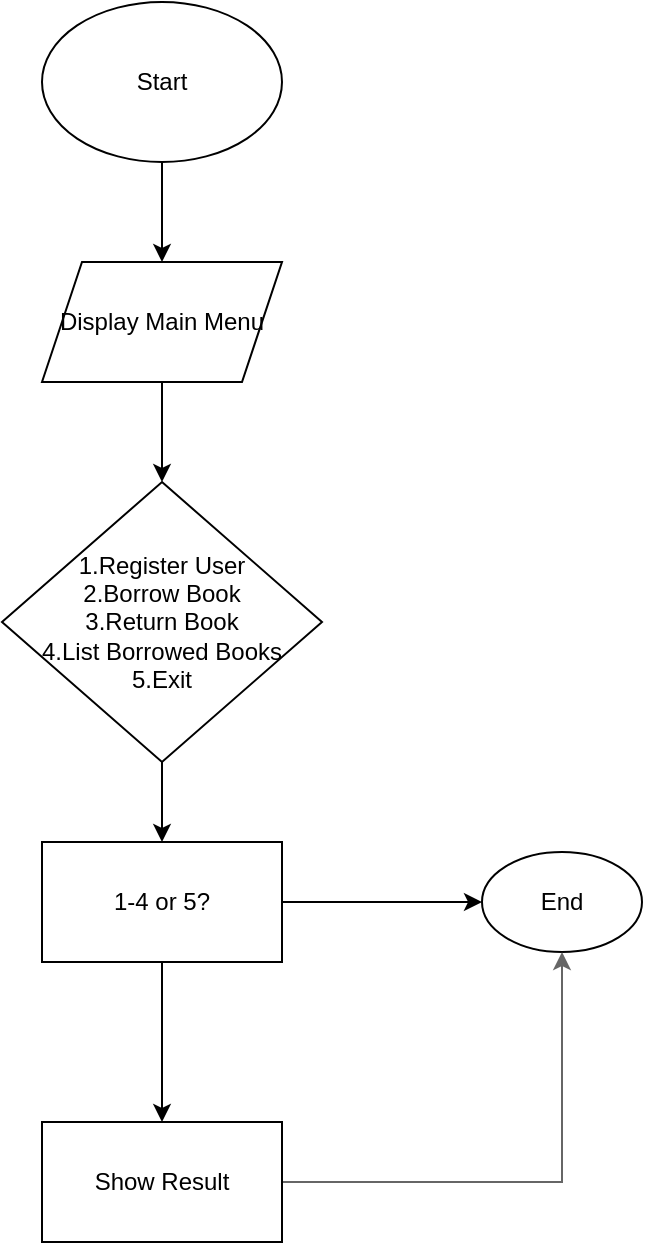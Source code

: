 <mxfile version="24.4.8" type="github">
  <diagram name="Page-1" id="xJedxv8Ko4fxZ3uIvGJH">
    <mxGraphModel dx="1393" dy="797" grid="1" gridSize="10" guides="1" tooltips="1" connect="1" arrows="1" fold="1" page="1" pageScale="1" pageWidth="850" pageHeight="1100" math="0" shadow="0">
      <root>
        <mxCell id="0" />
        <mxCell id="1" parent="0" />
        <mxCell id="oVDyBM5EJiXV6pSMhMK4-3" value="" style="edgeStyle=orthogonalEdgeStyle;rounded=0;orthogonalLoop=1;jettySize=auto;html=1;" edge="1" parent="1" source="oVDyBM5EJiXV6pSMhMK4-1" target="oVDyBM5EJiXV6pSMhMK4-2">
          <mxGeometry relative="1" as="geometry" />
        </mxCell>
        <mxCell id="oVDyBM5EJiXV6pSMhMK4-1" value="Start" style="ellipse;whiteSpace=wrap;html=1;" vertex="1" parent="1">
          <mxGeometry x="340" y="30" width="120" height="80" as="geometry" />
        </mxCell>
        <mxCell id="oVDyBM5EJiXV6pSMhMK4-5" value="" style="edgeStyle=orthogonalEdgeStyle;rounded=0;orthogonalLoop=1;jettySize=auto;html=1;" edge="1" parent="1" source="oVDyBM5EJiXV6pSMhMK4-2" target="oVDyBM5EJiXV6pSMhMK4-4">
          <mxGeometry relative="1" as="geometry" />
        </mxCell>
        <mxCell id="oVDyBM5EJiXV6pSMhMK4-2" value="Display Main Menu" style="shape=parallelogram;perimeter=parallelogramPerimeter;whiteSpace=wrap;html=1;fixedSize=1;" vertex="1" parent="1">
          <mxGeometry x="340" y="160" width="120" height="60" as="geometry" />
        </mxCell>
        <mxCell id="oVDyBM5EJiXV6pSMhMK4-16" value="" style="edgeStyle=orthogonalEdgeStyle;rounded=0;orthogonalLoop=1;jettySize=auto;html=1;" edge="1" parent="1" source="oVDyBM5EJiXV6pSMhMK4-4" target="oVDyBM5EJiXV6pSMhMK4-15">
          <mxGeometry relative="1" as="geometry" />
        </mxCell>
        <mxCell id="oVDyBM5EJiXV6pSMhMK4-4" value="1.Register User&lt;div&gt;2.Borrow Book&lt;/div&gt;&lt;div&gt;3.Return Book&lt;/div&gt;&lt;div&gt;4.List Borrowed Books&lt;/div&gt;&lt;div&gt;5.Exit&lt;/div&gt;" style="rhombus;whiteSpace=wrap;html=1;" vertex="1" parent="1">
          <mxGeometry x="320" y="270" width="160" height="140" as="geometry" />
        </mxCell>
        <mxCell id="oVDyBM5EJiXV6pSMhMK4-20" value="" style="edgeStyle=orthogonalEdgeStyle;rounded=0;orthogonalLoop=1;jettySize=auto;html=1;" edge="1" parent="1" source="oVDyBM5EJiXV6pSMhMK4-15" target="oVDyBM5EJiXV6pSMhMK4-19">
          <mxGeometry relative="1" as="geometry" />
        </mxCell>
        <mxCell id="oVDyBM5EJiXV6pSMhMK4-22" value="" style="edgeStyle=orthogonalEdgeStyle;rounded=0;orthogonalLoop=1;jettySize=auto;html=1;" edge="1" parent="1" source="oVDyBM5EJiXV6pSMhMK4-15" target="oVDyBM5EJiXV6pSMhMK4-21">
          <mxGeometry relative="1" as="geometry" />
        </mxCell>
        <mxCell id="oVDyBM5EJiXV6pSMhMK4-15" value="1-4 or 5?" style="whiteSpace=wrap;html=1;" vertex="1" parent="1">
          <mxGeometry x="340" y="450" width="120" height="60" as="geometry" />
        </mxCell>
        <mxCell id="oVDyBM5EJiXV6pSMhMK4-19" value="End" style="ellipse;whiteSpace=wrap;html=1;" vertex="1" parent="1">
          <mxGeometry x="560" y="455" width="80" height="50" as="geometry" />
        </mxCell>
        <mxCell id="oVDyBM5EJiXV6pSMhMK4-23" style="edgeStyle=orthogonalEdgeStyle;rounded=0;orthogonalLoop=1;jettySize=auto;html=1;fillColor=#f5f5f5;strokeColor=#666666;" edge="1" parent="1" source="oVDyBM5EJiXV6pSMhMK4-21" target="oVDyBM5EJiXV6pSMhMK4-19">
          <mxGeometry relative="1" as="geometry" />
        </mxCell>
        <mxCell id="oVDyBM5EJiXV6pSMhMK4-21" value="Show Result" style="whiteSpace=wrap;html=1;" vertex="1" parent="1">
          <mxGeometry x="340" y="590" width="120" height="60" as="geometry" />
        </mxCell>
      </root>
    </mxGraphModel>
  </diagram>
</mxfile>
